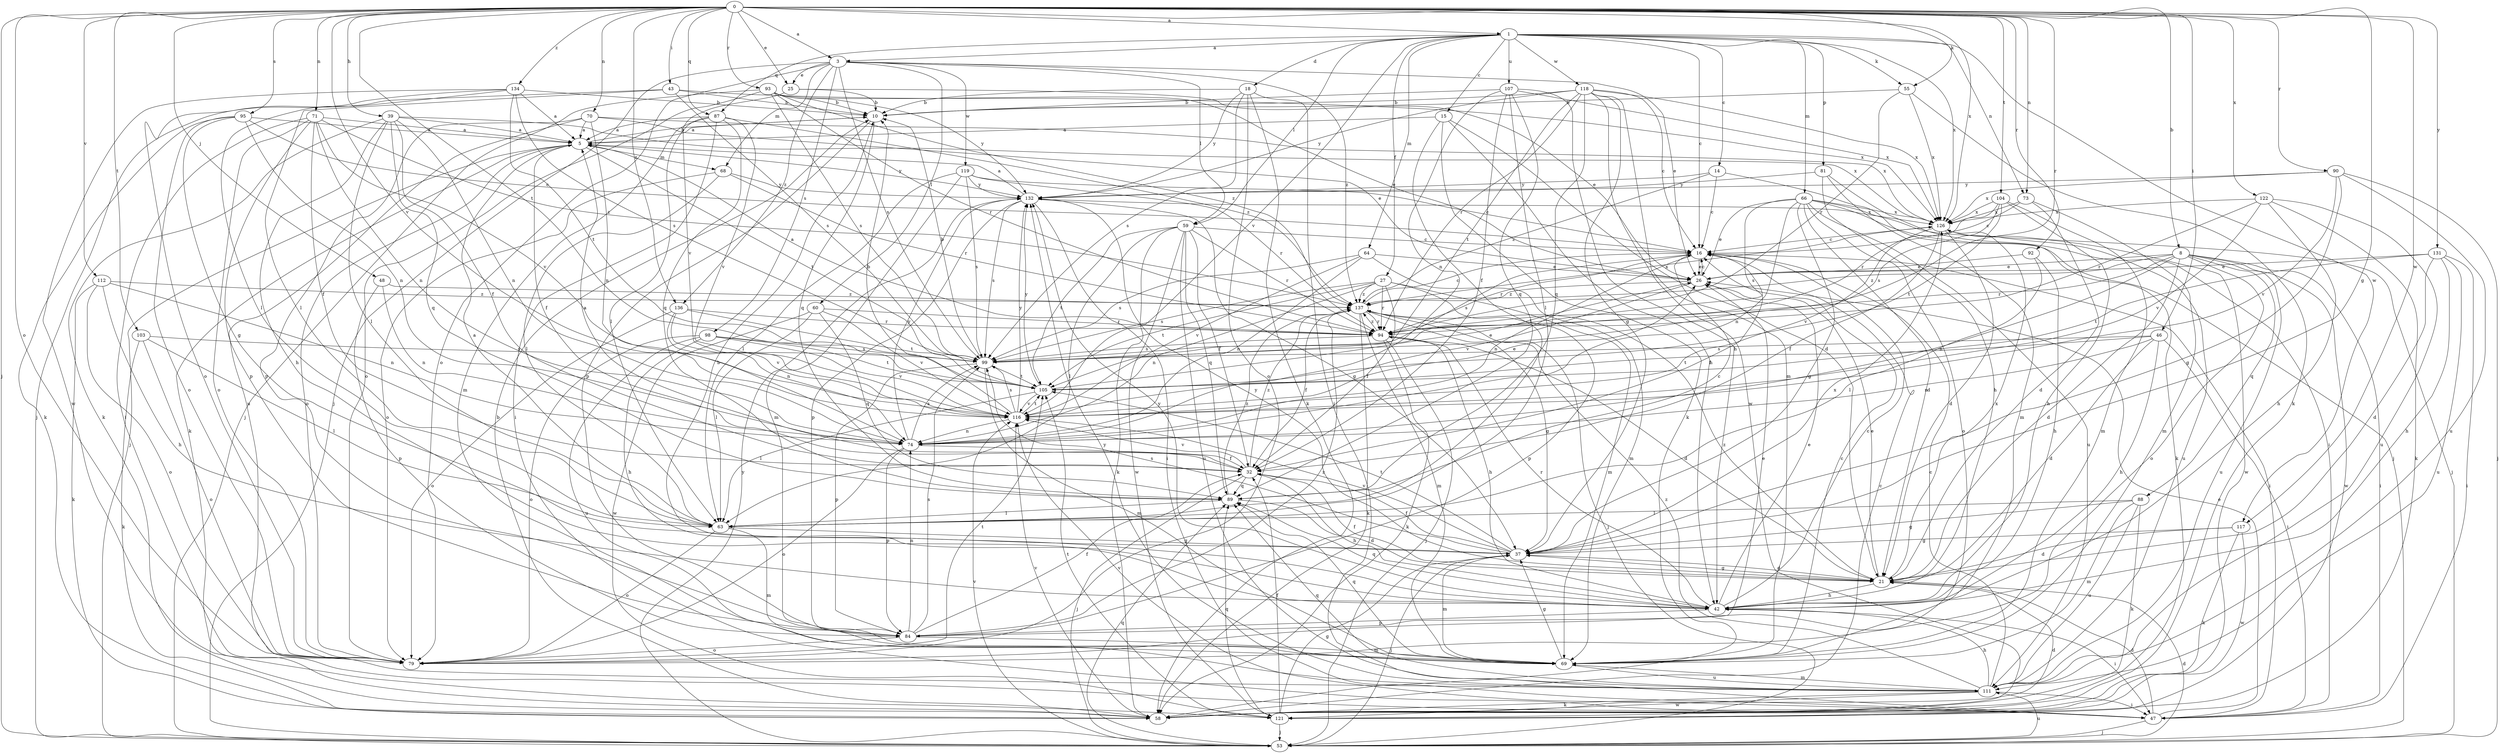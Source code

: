 strict digraph  {
0;
1;
3;
5;
8;
10;
14;
15;
16;
18;
21;
25;
26;
27;
32;
37;
39;
42;
43;
46;
47;
48;
53;
55;
58;
59;
60;
63;
64;
66;
68;
69;
70;
71;
73;
74;
79;
81;
84;
87;
88;
89;
90;
92;
93;
94;
95;
98;
99;
103;
104;
105;
107;
111;
112;
116;
117;
118;
119;
121;
122;
126;
131;
132;
134;
136;
137;
0 -> 1  [label=a];
0 -> 3  [label=a];
0 -> 8  [label=b];
0 -> 25  [label=e];
0 -> 37  [label=g];
0 -> 39  [label=h];
0 -> 43  [label=i];
0 -> 46  [label=i];
0 -> 48  [label=j];
0 -> 53  [label=j];
0 -> 55  [label=k];
0 -> 70  [label=n];
0 -> 71  [label=n];
0 -> 73  [label=n];
0 -> 79  [label=o];
0 -> 87  [label=q];
0 -> 90  [label=r];
0 -> 92  [label=r];
0 -> 93  [label=r];
0 -> 94  [label=r];
0 -> 95  [label=s];
0 -> 103  [label=t];
0 -> 104  [label=t];
0 -> 105  [label=t];
0 -> 112  [label=v];
0 -> 116  [label=v];
0 -> 117  [label=w];
0 -> 122  [label=x];
0 -> 126  [label=x];
0 -> 131  [label=y];
0 -> 134  [label=z];
0 -> 136  [label=z];
1 -> 3  [label=a];
1 -> 14  [label=c];
1 -> 15  [label=c];
1 -> 16  [label=c];
1 -> 18  [label=d];
1 -> 27  [label=f];
1 -> 55  [label=k];
1 -> 59  [label=l];
1 -> 64  [label=m];
1 -> 66  [label=m];
1 -> 73  [label=n];
1 -> 81  [label=p];
1 -> 87  [label=q];
1 -> 107  [label=u];
1 -> 116  [label=v];
1 -> 117  [label=w];
1 -> 118  [label=w];
1 -> 126  [label=x];
3 -> 25  [label=e];
3 -> 26  [label=e];
3 -> 53  [label=j];
3 -> 59  [label=l];
3 -> 60  [label=l];
3 -> 68  [label=m];
3 -> 79  [label=o];
3 -> 98  [label=s];
3 -> 99  [label=s];
3 -> 119  [label=w];
3 -> 136  [label=z];
3 -> 137  [label=z];
5 -> 10  [label=b];
5 -> 32  [label=f];
5 -> 53  [label=j];
5 -> 58  [label=k];
5 -> 68  [label=m];
5 -> 79  [label=o];
5 -> 105  [label=t];
5 -> 132  [label=y];
8 -> 21  [label=d];
8 -> 26  [label=e];
8 -> 47  [label=i];
8 -> 74  [label=n];
8 -> 79  [label=o];
8 -> 88  [label=q];
8 -> 94  [label=r];
8 -> 111  [label=u];
8 -> 121  [label=w];
8 -> 137  [label=z];
10 -> 5  [label=a];
10 -> 84  [label=p];
10 -> 89  [label=q];
14 -> 16  [label=c];
14 -> 53  [label=j];
14 -> 132  [label=y];
14 -> 137  [label=z];
15 -> 5  [label=a];
15 -> 21  [label=d];
15 -> 42  [label=h];
15 -> 58  [label=k];
15 -> 63  [label=l];
16 -> 26  [label=e];
16 -> 32  [label=f];
16 -> 47  [label=i];
16 -> 74  [label=n];
16 -> 94  [label=r];
16 -> 99  [label=s];
18 -> 10  [label=b];
18 -> 47  [label=i];
18 -> 58  [label=k];
18 -> 79  [label=o];
18 -> 99  [label=s];
18 -> 132  [label=y];
21 -> 26  [label=e];
21 -> 32  [label=f];
21 -> 37  [label=g];
21 -> 42  [label=h];
21 -> 126  [label=x];
21 -> 132  [label=y];
21 -> 137  [label=z];
25 -> 10  [label=b];
25 -> 26  [label=e];
25 -> 116  [label=v];
26 -> 16  [label=c];
26 -> 116  [label=v];
26 -> 137  [label=z];
27 -> 32  [label=f];
27 -> 69  [label=m];
27 -> 74  [label=n];
27 -> 84  [label=p];
27 -> 94  [label=r];
27 -> 99  [label=s];
27 -> 105  [label=t];
27 -> 137  [label=z];
32 -> 5  [label=a];
32 -> 42  [label=h];
32 -> 53  [label=j];
32 -> 89  [label=q];
32 -> 116  [label=v];
32 -> 137  [label=z];
37 -> 21  [label=d];
37 -> 32  [label=f];
37 -> 53  [label=j];
37 -> 69  [label=m];
37 -> 99  [label=s];
37 -> 105  [label=t];
37 -> 116  [label=v];
37 -> 126  [label=x];
39 -> 5  [label=a];
39 -> 32  [label=f];
39 -> 42  [label=h];
39 -> 58  [label=k];
39 -> 63  [label=l];
39 -> 74  [label=n];
39 -> 89  [label=q];
39 -> 126  [label=x];
42 -> 10  [label=b];
42 -> 16  [label=c];
42 -> 26  [label=e];
42 -> 47  [label=i];
42 -> 84  [label=p];
42 -> 89  [label=q];
42 -> 94  [label=r];
42 -> 132  [label=y];
43 -> 10  [label=b];
43 -> 53  [label=j];
43 -> 63  [label=l];
43 -> 99  [label=s];
43 -> 126  [label=x];
46 -> 21  [label=d];
46 -> 42  [label=h];
46 -> 47  [label=i];
46 -> 74  [label=n];
46 -> 99  [label=s];
46 -> 105  [label=t];
47 -> 21  [label=d];
47 -> 26  [label=e];
47 -> 53  [label=j];
47 -> 116  [label=v];
48 -> 74  [label=n];
48 -> 84  [label=p];
48 -> 137  [label=z];
53 -> 21  [label=d];
53 -> 89  [label=q];
53 -> 111  [label=u];
53 -> 116  [label=v];
53 -> 132  [label=y];
55 -> 10  [label=b];
55 -> 58  [label=k];
55 -> 94  [label=r];
55 -> 126  [label=x];
58 -> 10  [label=b];
58 -> 16  [label=c];
58 -> 21  [label=d];
58 -> 116  [label=v];
59 -> 16  [label=c];
59 -> 32  [label=f];
59 -> 58  [label=k];
59 -> 63  [label=l];
59 -> 89  [label=q];
59 -> 94  [label=r];
59 -> 105  [label=t];
59 -> 111  [label=u];
59 -> 121  [label=w];
60 -> 63  [label=l];
60 -> 89  [label=q];
60 -> 94  [label=r];
60 -> 116  [label=v];
60 -> 121  [label=w];
63 -> 5  [label=a];
63 -> 37  [label=g];
63 -> 69  [label=m];
63 -> 79  [label=o];
64 -> 26  [label=e];
64 -> 69  [label=m];
64 -> 74  [label=n];
64 -> 99  [label=s];
64 -> 116  [label=v];
66 -> 21  [label=d];
66 -> 26  [label=e];
66 -> 37  [label=g];
66 -> 53  [label=j];
66 -> 58  [label=k];
66 -> 74  [label=n];
66 -> 79  [label=o];
66 -> 99  [label=s];
66 -> 111  [label=u];
66 -> 126  [label=x];
68 -> 63  [label=l];
68 -> 79  [label=o];
68 -> 94  [label=r];
68 -> 132  [label=y];
69 -> 16  [label=c];
69 -> 37  [label=g];
69 -> 89  [label=q];
69 -> 111  [label=u];
70 -> 5  [label=a];
70 -> 26  [label=e];
70 -> 74  [label=n];
70 -> 84  [label=p];
70 -> 111  [label=u];
70 -> 126  [label=x];
71 -> 5  [label=a];
71 -> 32  [label=f];
71 -> 47  [label=i];
71 -> 74  [label=n];
71 -> 79  [label=o];
71 -> 84  [label=p];
71 -> 116  [label=v];
71 -> 137  [label=z];
73 -> 16  [label=c];
73 -> 21  [label=d];
73 -> 69  [label=m];
73 -> 126  [label=x];
74 -> 32  [label=f];
74 -> 79  [label=o];
74 -> 84  [label=p];
74 -> 99  [label=s];
74 -> 132  [label=y];
79 -> 105  [label=t];
81 -> 42  [label=h];
81 -> 47  [label=i];
81 -> 69  [label=m];
81 -> 132  [label=y];
84 -> 26  [label=e];
84 -> 32  [label=f];
84 -> 69  [label=m];
84 -> 74  [label=n];
84 -> 79  [label=o];
84 -> 99  [label=s];
84 -> 137  [label=z];
87 -> 5  [label=a];
87 -> 47  [label=i];
87 -> 63  [label=l];
87 -> 69  [label=m];
87 -> 89  [label=q];
87 -> 116  [label=v];
87 -> 137  [label=z];
88 -> 37  [label=g];
88 -> 58  [label=k];
88 -> 63  [label=l];
88 -> 69  [label=m];
88 -> 111  [label=u];
89 -> 16  [label=c];
89 -> 21  [label=d];
89 -> 63  [label=l];
89 -> 137  [label=z];
90 -> 37  [label=g];
90 -> 53  [label=j];
90 -> 111  [label=u];
90 -> 116  [label=v];
90 -> 126  [label=x];
90 -> 132  [label=y];
92 -> 26  [label=e];
92 -> 42  [label=h];
92 -> 63  [label=l];
93 -> 10  [label=b];
93 -> 26  [label=e];
93 -> 53  [label=j];
93 -> 79  [label=o];
93 -> 94  [label=r];
93 -> 99  [label=s];
93 -> 132  [label=y];
93 -> 137  [label=z];
94 -> 5  [label=a];
94 -> 21  [label=d];
94 -> 42  [label=h];
94 -> 53  [label=j];
94 -> 58  [label=k];
94 -> 99  [label=s];
94 -> 137  [label=z];
95 -> 5  [label=a];
95 -> 16  [label=c];
95 -> 37  [label=g];
95 -> 58  [label=k];
95 -> 74  [label=n];
95 -> 79  [label=o];
98 -> 42  [label=h];
98 -> 79  [label=o];
98 -> 99  [label=s];
98 -> 105  [label=t];
98 -> 111  [label=u];
98 -> 116  [label=v];
99 -> 10  [label=b];
99 -> 69  [label=m];
99 -> 84  [label=p];
99 -> 105  [label=t];
103 -> 58  [label=k];
103 -> 63  [label=l];
103 -> 79  [label=o];
103 -> 99  [label=s];
104 -> 42  [label=h];
104 -> 69  [label=m];
104 -> 94  [label=r];
104 -> 99  [label=s];
104 -> 105  [label=t];
104 -> 126  [label=x];
105 -> 26  [label=e];
105 -> 63  [label=l];
105 -> 116  [label=v];
105 -> 132  [label=y];
107 -> 10  [label=b];
107 -> 32  [label=f];
107 -> 42  [label=h];
107 -> 63  [label=l];
107 -> 74  [label=n];
107 -> 89  [label=q];
107 -> 126  [label=x];
111 -> 16  [label=c];
111 -> 42  [label=h];
111 -> 47  [label=i];
111 -> 58  [label=k];
111 -> 69  [label=m];
111 -> 89  [label=q];
111 -> 121  [label=w];
111 -> 132  [label=y];
111 -> 137  [label=z];
112 -> 42  [label=h];
112 -> 58  [label=k];
112 -> 74  [label=n];
112 -> 79  [label=o];
112 -> 137  [label=z];
116 -> 10  [label=b];
116 -> 26  [label=e];
116 -> 74  [label=n];
116 -> 99  [label=s];
116 -> 105  [label=t];
116 -> 132  [label=y];
117 -> 21  [label=d];
117 -> 37  [label=g];
117 -> 58  [label=k];
117 -> 121  [label=w];
118 -> 10  [label=b];
118 -> 16  [label=c];
118 -> 37  [label=g];
118 -> 69  [label=m];
118 -> 89  [label=q];
118 -> 94  [label=r];
118 -> 105  [label=t];
118 -> 121  [label=w];
118 -> 126  [label=x];
118 -> 132  [label=y];
119 -> 16  [label=c];
119 -> 63  [label=l];
119 -> 69  [label=m];
119 -> 94  [label=r];
119 -> 99  [label=s];
119 -> 132  [label=y];
121 -> 32  [label=f];
121 -> 37  [label=g];
121 -> 53  [label=j];
121 -> 89  [label=q];
121 -> 105  [label=t];
122 -> 42  [label=h];
122 -> 58  [label=k];
122 -> 94  [label=r];
122 -> 111  [label=u];
122 -> 116  [label=v];
122 -> 126  [label=x];
126 -> 16  [label=c];
126 -> 21  [label=d];
126 -> 32  [label=f];
126 -> 111  [label=u];
126 -> 116  [label=v];
126 -> 121  [label=w];
131 -> 21  [label=d];
131 -> 26  [label=e];
131 -> 42  [label=h];
131 -> 47  [label=i];
131 -> 105  [label=t];
131 -> 111  [label=u];
132 -> 5  [label=a];
132 -> 37  [label=g];
132 -> 47  [label=i];
132 -> 84  [label=p];
132 -> 99  [label=s];
132 -> 126  [label=x];
134 -> 5  [label=a];
134 -> 10  [label=b];
134 -> 63  [label=l];
134 -> 79  [label=o];
134 -> 99  [label=s];
134 -> 105  [label=t];
134 -> 121  [label=w];
136 -> 74  [label=n];
136 -> 79  [label=o];
136 -> 94  [label=r];
136 -> 105  [label=t];
136 -> 116  [label=v];
137 -> 16  [label=c];
137 -> 32  [label=f];
137 -> 37  [label=g];
137 -> 53  [label=j];
137 -> 58  [label=k];
137 -> 69  [label=m];
137 -> 94  [label=r];
137 -> 126  [label=x];
}
